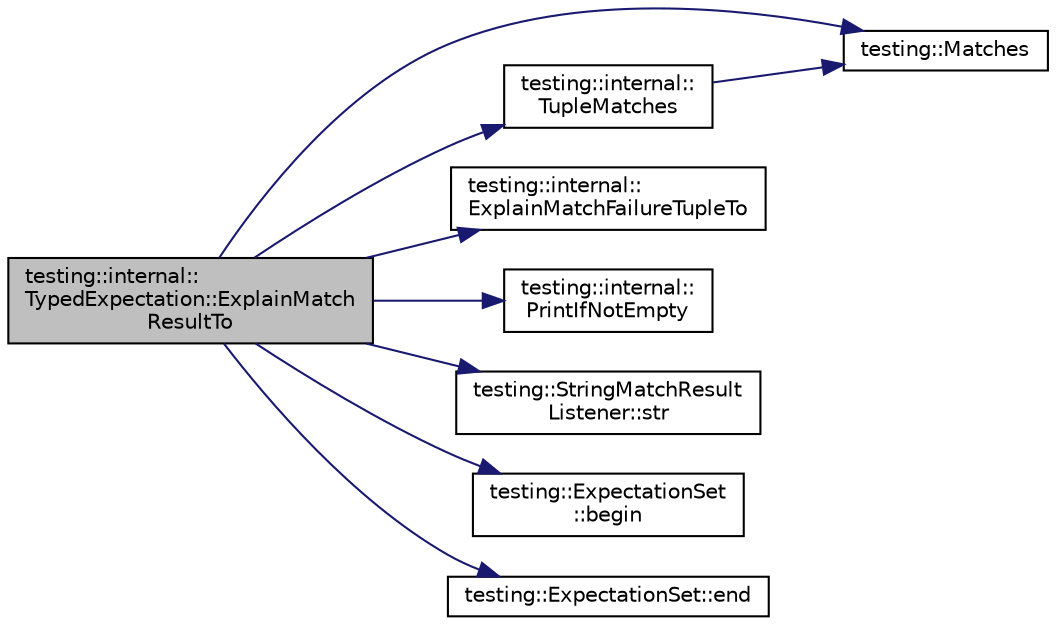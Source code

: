 digraph "testing::internal::TypedExpectation::ExplainMatchResultTo"
{
  edge [fontname="Helvetica",fontsize="10",labelfontname="Helvetica",labelfontsize="10"];
  node [fontname="Helvetica",fontsize="10",shape=record];
  rankdir="LR";
  Node29 [label="testing::internal::\lTypedExpectation::ExplainMatch\lResultTo",height=0.2,width=0.4,color="black", fillcolor="grey75", style="filled", fontcolor="black"];
  Node29 -> Node30 [color="midnightblue",fontsize="10",style="solid",fontname="Helvetica"];
  Node30 [label="testing::Matches",height=0.2,width=0.4,color="black", fillcolor="white", style="filled",URL="$d0/d75/namespacetesting.html#ad53b509ae9cd51040d67f668f99702ae"];
  Node29 -> Node31 [color="midnightblue",fontsize="10",style="solid",fontname="Helvetica"];
  Node31 [label="testing::internal::\lTupleMatches",height=0.2,width=0.4,color="black", fillcolor="white", style="filled",URL="$d0/da7/namespacetesting_1_1internal.html#a10095d1e1c99369200072b39d657ebc4"];
  Node31 -> Node30 [color="midnightblue",fontsize="10",style="solid",fontname="Helvetica"];
  Node29 -> Node32 [color="midnightblue",fontsize="10",style="solid",fontname="Helvetica"];
  Node32 [label="testing::internal::\lExplainMatchFailureTupleTo",height=0.2,width=0.4,color="black", fillcolor="white", style="filled",URL="$d0/da7/namespacetesting_1_1internal.html#afd62fd8914a7fae1bfc8a314fcc81f22"];
  Node29 -> Node33 [color="midnightblue",fontsize="10",style="solid",fontname="Helvetica"];
  Node33 [label="testing::internal::\lPrintIfNotEmpty",height=0.2,width=0.4,color="black", fillcolor="white", style="filled",URL="$d0/da7/namespacetesting_1_1internal.html#ad609eb8bac84ab487464a3449c57640a"];
  Node29 -> Node34 [color="midnightblue",fontsize="10",style="solid",fontname="Helvetica"];
  Node34 [label="testing::StringMatchResult\lListener::str",height=0.2,width=0.4,color="black", fillcolor="white", style="filled",URL="$d9/dd6/classtesting_1_1_string_match_result_listener.html#a77e501016fa53b76e7eee1739d25dde9"];
  Node29 -> Node35 [color="midnightblue",fontsize="10",style="solid",fontname="Helvetica"];
  Node35 [label="testing::ExpectationSet\l::begin",height=0.2,width=0.4,color="black", fillcolor="white", style="filled",URL="$db/df7/classtesting_1_1_expectation_set.html#ad7b8b900ef3f3e35a5d93aecd452504c"];
  Node29 -> Node36 [color="midnightblue",fontsize="10",style="solid",fontname="Helvetica"];
  Node36 [label="testing::ExpectationSet::end",height=0.2,width=0.4,color="black", fillcolor="white", style="filled",URL="$db/df7/classtesting_1_1_expectation_set.html#aac2a004529006c827e4d3420c4d4187a"];
}
